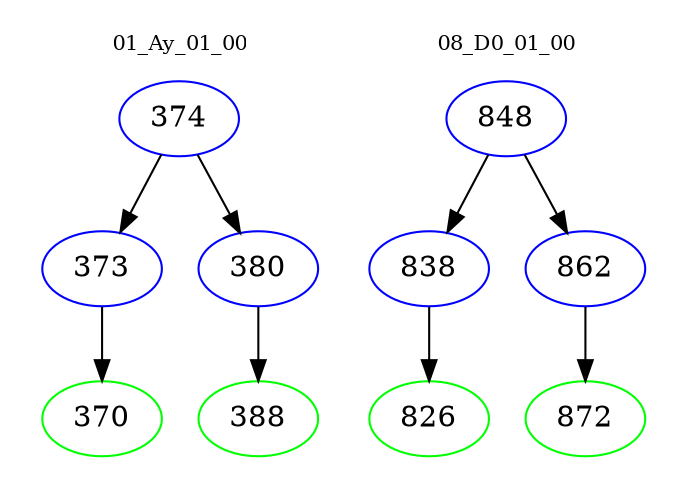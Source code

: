 digraph{
subgraph cluster_0 {
color = white
label = "01_Ay_01_00";
fontsize=10;
T0_374 [label="374", color="blue"]
T0_374 -> T0_373 [color="black"]
T0_373 [label="373", color="blue"]
T0_373 -> T0_370 [color="black"]
T0_370 [label="370", color="green"]
T0_374 -> T0_380 [color="black"]
T0_380 [label="380", color="blue"]
T0_380 -> T0_388 [color="black"]
T0_388 [label="388", color="green"]
}
subgraph cluster_1 {
color = white
label = "08_D0_01_00";
fontsize=10;
T1_848 [label="848", color="blue"]
T1_848 -> T1_838 [color="black"]
T1_838 [label="838", color="blue"]
T1_838 -> T1_826 [color="black"]
T1_826 [label="826", color="green"]
T1_848 -> T1_862 [color="black"]
T1_862 [label="862", color="blue"]
T1_862 -> T1_872 [color="black"]
T1_872 [label="872", color="green"]
}
}
